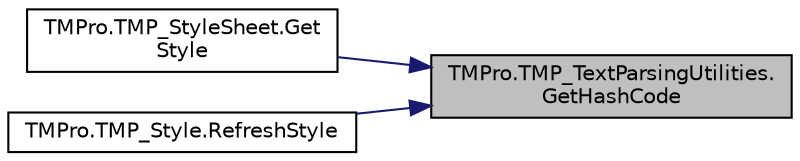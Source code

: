 digraph "TMPro.TMP_TextParsingUtilities.GetHashCode"
{
 // LATEX_PDF_SIZE
  edge [fontname="Helvetica",fontsize="10",labelfontname="Helvetica",labelfontsize="10"];
  node [fontname="Helvetica",fontsize="10",shape=record];
  rankdir="RL";
  Node1 [label="TMPro.TMP_TextParsingUtilities.\lGetHashCode",height=0.2,width=0.4,color="black", fillcolor="grey75", style="filled", fontcolor="black",tooltip="Function returning the hashcode value of a given string."];
  Node1 -> Node2 [dir="back",color="midnightblue",fontsize="10",style="solid",fontname="Helvetica"];
  Node2 [label="TMPro.TMP_StyleSheet.Get\lStyle",height=0.2,width=0.4,color="black", fillcolor="white", style="filled",URL="$class_t_m_pro_1_1_t_m_p___style_sheet.html#a0766b88921d3c2fe462608796af79b1f",tooltip="Get the Style for the given name."];
  Node1 -> Node3 [dir="back",color="midnightblue",fontsize="10",style="solid",fontname="Helvetica"];
  Node3 [label="TMPro.TMP_Style.RefreshStyle",height=0.2,width=0.4,color="black", fillcolor="white", style="filled",URL="$class_t_m_pro_1_1_t_m_p___style.html#a45cd2cf30f163d32c1bfa91914852154",tooltip="Function to update the content of the int[] resulting from changes to OpeningDefinition & ClosingDefi..."];
}
